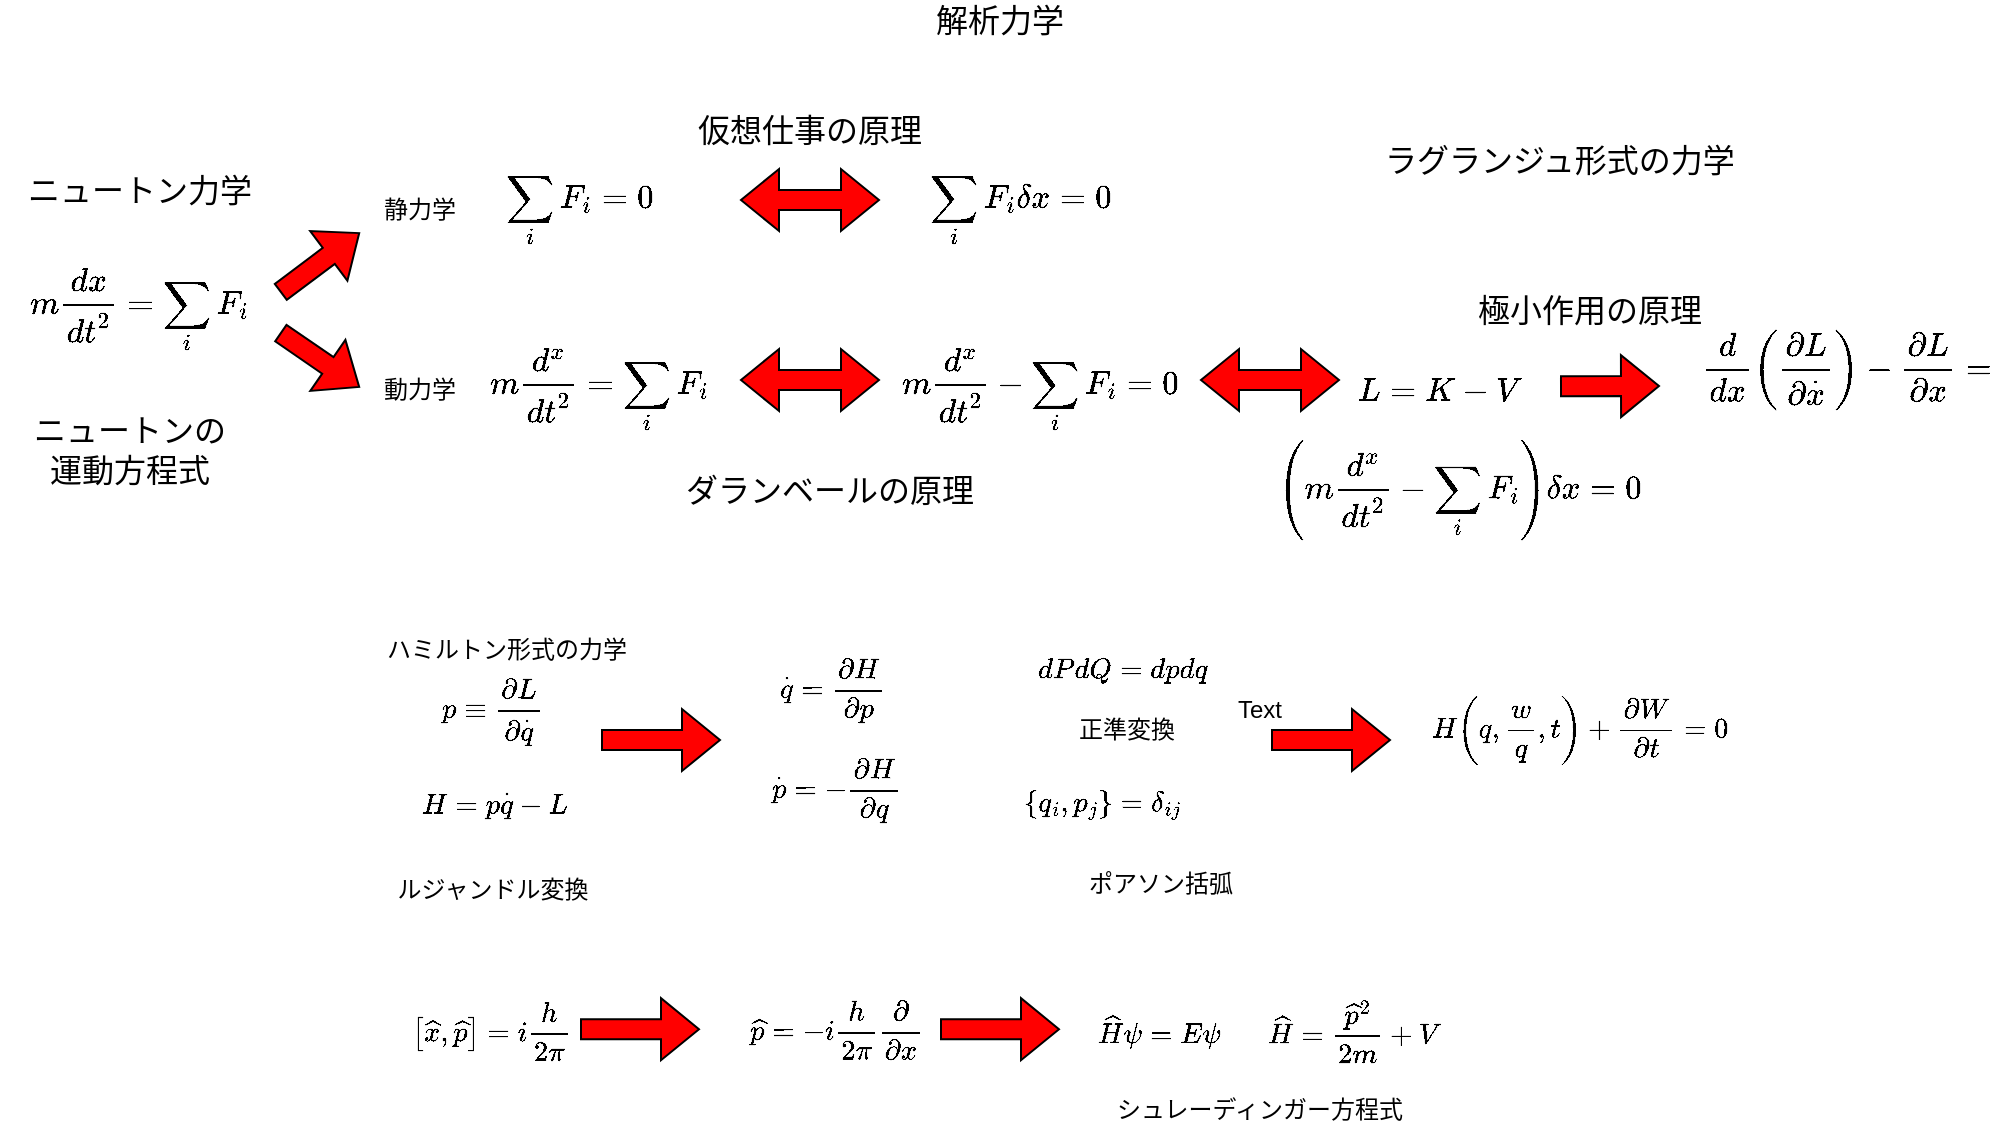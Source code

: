 <mxfile version="26.0.9">
  <diagram name="ページ1" id="Xpi5GvDhhlEL-7WdTvqS">
    <mxGraphModel dx="529" dy="341" grid="1" gridSize="10" guides="1" tooltips="1" connect="1" arrows="1" fold="1" page="1" pageScale="1" pageWidth="1200" pageHeight="10200" math="1" shadow="0">
      <root>
        <mxCell id="0" />
        <mxCell id="1" parent="0" />
        <mxCell id="rrx2s7AU9UJIHRH4i8Ev-1" value="`m\frac{dx}{dt^2}=\sum_i F_i`" style="text;html=1;align=center;verticalAlign=middle;whiteSpace=wrap;rounded=0;fontSize=14;" parent="1" vertex="1">
          <mxGeometry x="20" y="150" width="140" height="70" as="geometry" />
        </mxCell>
        <mxCell id="rrx2s7AU9UJIHRH4i8Ev-2" value="ニュートン力学" style="text;html=1;align=center;verticalAlign=middle;whiteSpace=wrap;rounded=0;fontSize=16;" parent="1" vertex="1">
          <mxGeometry x="25" y="110" width="130" height="30" as="geometry" />
        </mxCell>
        <mxCell id="rrx2s7AU9UJIHRH4i8Ev-3" value="ニュートンの&lt;div&gt;運動方程式&lt;/div&gt;" style="text;html=1;align=center;verticalAlign=middle;whiteSpace=wrap;rounded=0;fontSize=16;" parent="1" vertex="1">
          <mxGeometry x="20" y="240" width="130" height="30" as="geometry" />
        </mxCell>
        <mxCell id="rrx2s7AU9UJIHRH4i8Ev-5" value="`\sum_i F_i=0`" style="text;html=1;align=center;verticalAlign=middle;whiteSpace=wrap;rounded=0;fontSize=14;" parent="1" vertex="1">
          <mxGeometry x="240" y="110" width="140" height="50" as="geometry" />
        </mxCell>
        <mxCell id="rrx2s7AU9UJIHRH4i8Ev-6" value="`\sum_i F_i \delta x=0`" style="text;html=1;align=center;verticalAlign=middle;whiteSpace=wrap;rounded=0;fontSize=14;" parent="1" vertex="1">
          <mxGeometry x="460" y="110" width="140" height="50" as="geometry" />
        </mxCell>
        <mxCell id="rrx2s7AU9UJIHRH4i8Ev-7" value="`m\frac{d^x}{dt^2}=\sum_i F_i`" style="text;html=1;align=center;verticalAlign=middle;whiteSpace=wrap;rounded=0;fontSize=14;" parent="1" vertex="1">
          <mxGeometry x="250" y="190" width="140" height="70" as="geometry" />
        </mxCell>
        <mxCell id="rrx2s7AU9UJIHRH4i8Ev-8" value="`m\frac{d^x}{dt^2}-\sum_i F_i=0`" style="text;html=1;align=center;verticalAlign=middle;whiteSpace=wrap;rounded=0;fontSize=14;" parent="1" vertex="1">
          <mxGeometry x="470" y="190" width="140" height="70" as="geometry" />
        </mxCell>
        <mxCell id="t1Iy8DMnqRUx4DhuXsr5-1" value="仮想仕事&lt;span style=&quot;background-color: transparent; color: light-dark(rgb(0, 0, 0), rgb(255, 255, 255));&quot;&gt;の原理&lt;/span&gt;" style="text;html=1;align=center;verticalAlign=middle;whiteSpace=wrap;rounded=0;fontSize=16;" parent="1" vertex="1">
          <mxGeometry x="360" y="80" width="130" height="30" as="geometry" />
        </mxCell>
        <mxCell id="t1Iy8DMnqRUx4DhuXsr5-2" value="`L=K-V`" style="text;html=1;align=center;verticalAlign=middle;whiteSpace=wrap;rounded=0;fontSize=14;" parent="1" vertex="1">
          <mxGeometry x="670" y="190" width="140" height="70" as="geometry" />
        </mxCell>
        <mxCell id="t1Iy8DMnqRUx4DhuXsr5-3" value="`\frac{d}{dx}\left(\frac{\partial L}{\partial \dot{x}}\right)-\frac{\partial L}{\partial x} = 0`" style="text;html=1;align=center;verticalAlign=middle;whiteSpace=wrap;rounded=0;fontSize=14;" parent="1" vertex="1">
          <mxGeometry x="880" y="180" width="140" height="70" as="geometry" />
        </mxCell>
        <mxCell id="t1Iy8DMnqRUx4DhuXsr5-4" value="`\left(m\frac{d^x}{dt^2}-\sum_i F_i\right) \delta x=0`" style="text;html=1;align=center;verticalAlign=middle;whiteSpace=wrap;rounded=0;fontSize=14;" parent="1" vertex="1">
          <mxGeometry x="680" y="240" width="140" height="70" as="geometry" />
        </mxCell>
        <mxCell id="t1Iy8DMnqRUx4DhuXsr5-5" value="ダランベールの原理" style="text;html=1;align=center;verticalAlign=middle;whiteSpace=wrap;rounded=0;fontSize=16;" parent="1" vertex="1">
          <mxGeometry x="360" y="260" width="150" height="30" as="geometry" />
        </mxCell>
        <mxCell id="t1Iy8DMnqRUx4DhuXsr5-7" value="" style="shape=flexArrow;endArrow=classic;startArrow=classic;html=1;rounded=0;fillColor=#FF0000;strokeColor=#000000;" parent="1" edge="1">
          <mxGeometry width="100" height="100" relative="1" as="geometry">
            <mxPoint x="390" y="130" as="sourcePoint" />
            <mxPoint x="460" y="130" as="targetPoint" />
          </mxGeometry>
        </mxCell>
        <mxCell id="t1Iy8DMnqRUx4DhuXsr5-8" value="" style="shape=flexArrow;endArrow=classic;startArrow=classic;html=1;rounded=0;fillColor=#FF0000;strokeColor=#000000;" parent="1" edge="1">
          <mxGeometry width="100" height="100" relative="1" as="geometry">
            <mxPoint x="390" y="220" as="sourcePoint" />
            <mxPoint x="460" y="220" as="targetPoint" />
          </mxGeometry>
        </mxCell>
        <mxCell id="t1Iy8DMnqRUx4DhuXsr5-9" value="" style="shape=flexArrow;endArrow=classic;html=1;rounded=0;fillColor=#FF0000;" parent="1" edge="1">
          <mxGeometry width="50" height="50" relative="1" as="geometry">
            <mxPoint x="160" y="176.25" as="sourcePoint" />
            <mxPoint x="200" y="146.25" as="targetPoint" />
          </mxGeometry>
        </mxCell>
        <mxCell id="t1Iy8DMnqRUx4DhuXsr5-11" value="" style="shape=flexArrow;endArrow=classic;html=1;rounded=0;fillColor=#FF0000;entryX=0;entryY=0.25;entryDx=0;entryDy=0;" parent="1" edge="1">
          <mxGeometry width="50" height="50" relative="1" as="geometry">
            <mxPoint x="160" y="196.25" as="sourcePoint" />
            <mxPoint x="200" y="223.75" as="targetPoint" />
          </mxGeometry>
        </mxCell>
        <mxCell id="t1Iy8DMnqRUx4DhuXsr5-12" value="静力学" style="text;html=1;align=center;verticalAlign=middle;whiteSpace=wrap;rounded=0;" parent="1" vertex="1">
          <mxGeometry x="200" y="120" width="60" height="30" as="geometry" />
        </mxCell>
        <mxCell id="t1Iy8DMnqRUx4DhuXsr5-13" value="動力学" style="text;html=1;align=center;verticalAlign=middle;whiteSpace=wrap;rounded=0;" parent="1" vertex="1">
          <mxGeometry x="200" y="210" width="60" height="30" as="geometry" />
        </mxCell>
        <mxCell id="t1Iy8DMnqRUx4DhuXsr5-16" value="" style="shape=flexArrow;endArrow=classic;startArrow=classic;html=1;rounded=0;fillColor=#FF0000;strokeColor=#000000;fontStyle=1" parent="1" edge="1">
          <mxGeometry width="100" height="100" relative="1" as="geometry">
            <mxPoint x="620" y="220" as="sourcePoint" />
            <mxPoint x="690" y="220" as="targetPoint" />
          </mxGeometry>
        </mxCell>
        <mxCell id="t1Iy8DMnqRUx4DhuXsr5-19" value="" style="shape=flexArrow;endArrow=classic;html=1;rounded=0;fillColor=#FF0000;" parent="1" edge="1">
          <mxGeometry width="50" height="50" relative="1" as="geometry">
            <mxPoint x="800" y="223.13" as="sourcePoint" />
            <mxPoint x="850" y="223" as="targetPoint" />
          </mxGeometry>
        </mxCell>
        <mxCell id="t1Iy8DMnqRUx4DhuXsr5-20" value="極小作用&lt;span style=&quot;background-color: transparent; color: light-dark(rgb(0, 0, 0), rgb(255, 255, 255));&quot;&gt;の原理&lt;/span&gt;" style="text;html=1;align=center;verticalAlign=middle;whiteSpace=wrap;rounded=0;fontSize=16;" parent="1" vertex="1">
          <mxGeometry x="750" y="170" width="130" height="30" as="geometry" />
        </mxCell>
        <mxCell id="t1Iy8DMnqRUx4DhuXsr5-21" value="ラグランジュ形式の力学" style="text;html=1;align=center;verticalAlign=middle;whiteSpace=wrap;rounded=0;fontSize=16;" parent="1" vertex="1">
          <mxGeometry x="700" y="100" width="200" height="20" as="geometry" />
        </mxCell>
        <mxCell id="t1Iy8DMnqRUx4DhuXsr5-22" value="解析力学" style="text;html=1;align=center;verticalAlign=middle;whiteSpace=wrap;rounded=0;fontSize=16;" parent="1" vertex="1">
          <mxGeometry x="420" y="30" width="200" height="20" as="geometry" />
        </mxCell>
        <mxCell id="bC-y-SfwGKUDFejCJZRV-1" value="`H=p\dot{q}-L`" style="text;html=1;align=center;verticalAlign=middle;whiteSpace=wrap;rounded=0;" vertex="1" parent="1">
          <mxGeometry x="236.5" y="417" width="60" height="30" as="geometry" />
        </mxCell>
        <mxCell id="bC-y-SfwGKUDFejCJZRV-2" value="`p\equiv \frac{\partial L}{\partial \dot{q}}`" style="text;html=1;align=center;verticalAlign=middle;whiteSpace=wrap;rounded=0;" vertex="1" parent="1">
          <mxGeometry x="235.5" y="370" width="60" height="30" as="geometry" />
        </mxCell>
        <mxCell id="bC-y-SfwGKUDFejCJZRV-3" value="シュレーディンガー方程式" style="text;html=1;align=center;verticalAlign=middle;whiteSpace=wrap;rounded=0;" vertex="1" parent="1">
          <mxGeometry x="564" y="570" width="172" height="30" as="geometry" />
        </mxCell>
        <mxCell id="bC-y-SfwGKUDFejCJZRV-4" value="ルジャンドル変換" style="text;html=1;align=center;verticalAlign=middle;whiteSpace=wrap;rounded=0;" vertex="1" parent="1">
          <mxGeometry x="194" y="460" width="145" height="30" as="geometry" />
        </mxCell>
        <mxCell id="bC-y-SfwGKUDFejCJZRV-5" value="" style="shape=flexArrow;endArrow=classic;html=1;rounded=0;fillColor=#FF0000;" edge="1" parent="1">
          <mxGeometry width="50" height="50" relative="1" as="geometry">
            <mxPoint x="320.5" y="400" as="sourcePoint" />
            <mxPoint x="380.5" y="400" as="targetPoint" />
          </mxGeometry>
        </mxCell>
        <mxCell id="bC-y-SfwGKUDFejCJZRV-6" value="`\dot{q} = \frac{\partial H}{\partial p}`" style="text;html=1;align=center;verticalAlign=middle;whiteSpace=wrap;rounded=0;" vertex="1" parent="1">
          <mxGeometry x="405.5" y="360" width="60" height="30" as="geometry" />
        </mxCell>
        <mxCell id="bC-y-SfwGKUDFejCJZRV-7" value="`\dot{p} = - \frac{\partial H}{\partial q}`" style="text;html=1;align=center;verticalAlign=middle;whiteSpace=wrap;rounded=0;" vertex="1" parent="1">
          <mxGeometry x="407.5" y="410" width="60" height="30" as="geometry" />
        </mxCell>
        <mxCell id="bC-y-SfwGKUDFejCJZRV-8" value="`dPdQ=dpdq`" style="text;html=1;align=center;verticalAlign=middle;whiteSpace=wrap;rounded=0;" vertex="1" parent="1">
          <mxGeometry x="535.5" y="350" width="90" height="30" as="geometry" />
        </mxCell>
        <mxCell id="bC-y-SfwGKUDFejCJZRV-9" value="ハミルトン形式の力学" style="text;html=1;align=center;verticalAlign=middle;whiteSpace=wrap;rounded=0;" vertex="1" parent="1">
          <mxGeometry x="200.5" y="340" width="145" height="30" as="geometry" />
        </mxCell>
        <mxCell id="bC-y-SfwGKUDFejCJZRV-10" value="`\{q_i, p_j\} = \delta_{ij}`" style="text;html=1;align=center;verticalAlign=middle;whiteSpace=wrap;rounded=0;" vertex="1" parent="1">
          <mxGeometry x="525.5" y="417" width="90" height="30" as="geometry" />
        </mxCell>
        <mxCell id="bC-y-SfwGKUDFejCJZRV-12" value="正準変換" style="text;html=1;align=center;verticalAlign=middle;whiteSpace=wrap;rounded=0;" vertex="1" parent="1">
          <mxGeometry x="510.5" y="380" width="145" height="30" as="geometry" />
        </mxCell>
        <mxCell id="bC-y-SfwGKUDFejCJZRV-13" value="" style="shape=flexArrow;endArrow=classic;html=1;rounded=0;fillColor=#FF0000;" edge="1" parent="1">
          <mxGeometry width="50" height="50" relative="1" as="geometry">
            <mxPoint x="655.5" y="400" as="sourcePoint" />
            <mxPoint x="715.5" y="400" as="targetPoint" />
          </mxGeometry>
        </mxCell>
        <mxCell id="bC-y-SfwGKUDFejCJZRV-14" value="`H\left(q,\frac{w}{q},t\right)+\frac{\partial W}{\partial t} = 0`" style="text;html=1;align=center;verticalAlign=middle;whiteSpace=wrap;rounded=0;" vertex="1" parent="1">
          <mxGeometry x="750" y="380" width="120" height="30" as="geometry" />
        </mxCell>
        <mxCell id="bC-y-SfwGKUDFejCJZRV-16" value="Text" style="text;html=1;align=center;verticalAlign=middle;whiteSpace=wrap;rounded=0;" vertex="1" parent="1">
          <mxGeometry x="620" y="370" width="60" height="30" as="geometry" />
        </mxCell>
        <mxCell id="bC-y-SfwGKUDFejCJZRV-17" value="`\hat{p} = -i \frac{h}{2\pi} \frac{\partial}{\partial x}`" style="text;html=1;align=center;verticalAlign=middle;whiteSpace=wrap;rounded=0;fontFamily=Helvetica;" vertex="1" parent="1">
          <mxGeometry x="407.5" y="530" width="60" height="30" as="geometry" />
        </mxCell>
        <mxCell id="bC-y-SfwGKUDFejCJZRV-18" value="" style="shape=flexArrow;endArrow=classic;html=1;rounded=0;fillColor=#FF0000;" edge="1" parent="1">
          <mxGeometry width="50" height="50" relative="1" as="geometry">
            <mxPoint x="310" y="544.6" as="sourcePoint" />
            <mxPoint x="370" y="544.6" as="targetPoint" />
          </mxGeometry>
        </mxCell>
        <mxCell id="bC-y-SfwGKUDFejCJZRV-19" value="`[\hat{x},\hat{p}]= i\frac{h}{2\pi}`" style="text;html=1;align=center;verticalAlign=middle;whiteSpace=wrap;rounded=0;fontFamily=Helvetica;" vertex="1" parent="1">
          <mxGeometry x="235.5" y="530" width="60" height="30" as="geometry" />
        </mxCell>
        <mxCell id="bC-y-SfwGKUDFejCJZRV-20" value="" style="shape=flexArrow;endArrow=classic;html=1;rounded=0;fillColor=#FF0000;" edge="1" parent="1">
          <mxGeometry width="50" height="50" relative="1" as="geometry">
            <mxPoint x="490" y="544.6" as="sourcePoint" />
            <mxPoint x="550" y="544.6" as="targetPoint" />
          </mxGeometry>
        </mxCell>
        <mxCell id="bC-y-SfwGKUDFejCJZRV-21" value="`\hat{H}\psi=E\psi`" style="text;html=1;align=center;verticalAlign=middle;whiteSpace=wrap;rounded=0;fontFamily=Helvetica;" vertex="1" parent="1">
          <mxGeometry x="570" y="530" width="60" height="30" as="geometry" />
        </mxCell>
        <mxCell id="bC-y-SfwGKUDFejCJZRV-22" value="`\hat{H}=\frac{\hat{p}^2}{2m} + V`" style="text;html=1;align=center;verticalAlign=middle;whiteSpace=wrap;rounded=0;fontFamily=Helvetica;" vertex="1" parent="1">
          <mxGeometry x="650" y="530" width="94.5" height="30" as="geometry" />
        </mxCell>
        <mxCell id="bC-y-SfwGKUDFejCJZRV-23" value="ポアソン括弧" style="text;html=1;align=center;verticalAlign=middle;whiteSpace=wrap;rounded=0;" vertex="1" parent="1">
          <mxGeometry x="528" y="457" width="145" height="30" as="geometry" />
        </mxCell>
      </root>
    </mxGraphModel>
  </diagram>
</mxfile>
